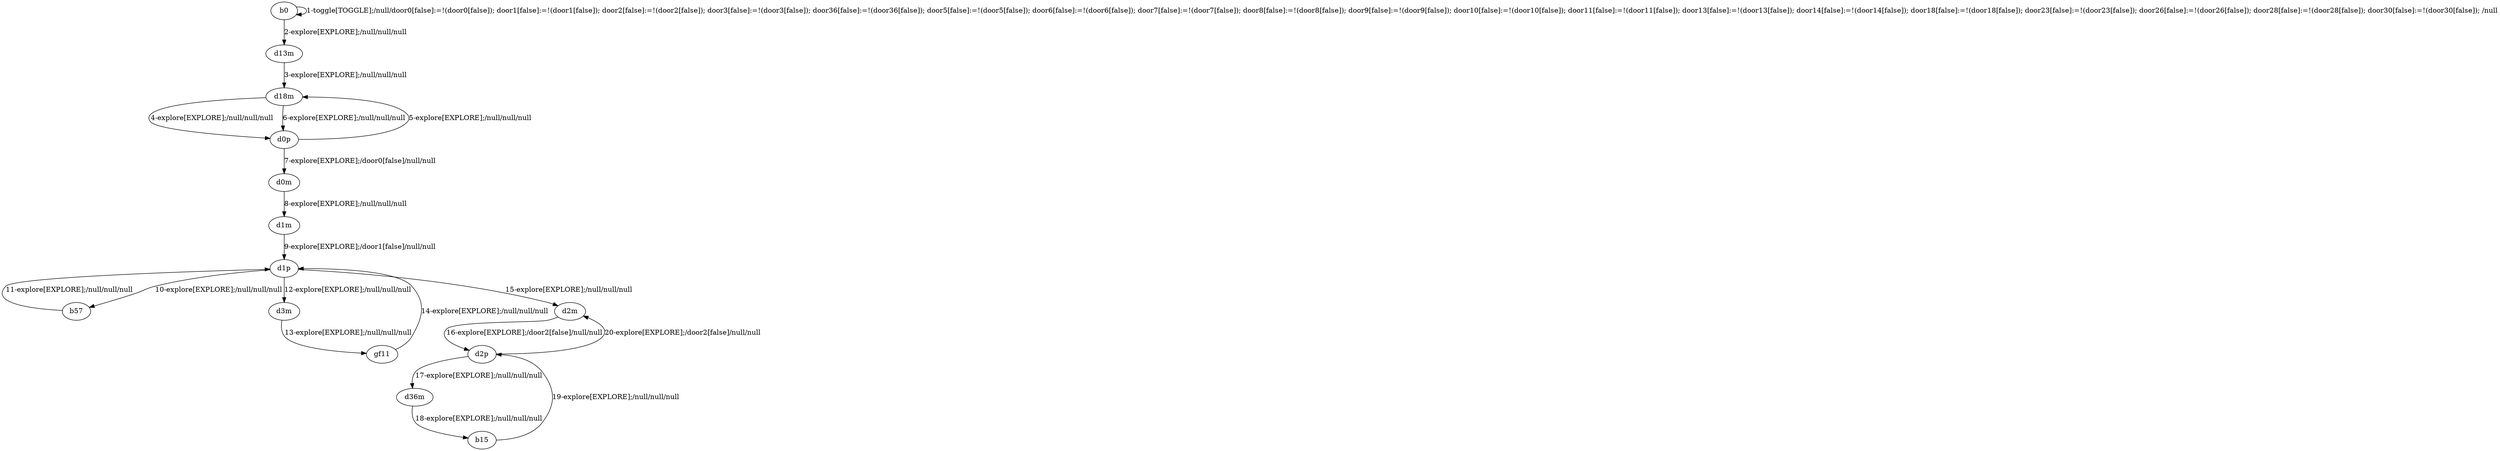 # Total number of goals covered by this test: 5
# d36m --> b15
# b15 --> d2p
# d2p --> d2m
# d2m --> d2p
# d2p --> d36m

digraph g {
"b0" -> "b0" [label = "1-toggle[TOGGLE];/null/door0[false]:=!(door0[false]); door1[false]:=!(door1[false]); door2[false]:=!(door2[false]); door3[false]:=!(door3[false]); door36[false]:=!(door36[false]); door5[false]:=!(door5[false]); door6[false]:=!(door6[false]); door7[false]:=!(door7[false]); door8[false]:=!(door8[false]); door9[false]:=!(door9[false]); door10[false]:=!(door10[false]); door11[false]:=!(door11[false]); door13[false]:=!(door13[false]); door14[false]:=!(door14[false]); door18[false]:=!(door18[false]); door23[false]:=!(door23[false]); door26[false]:=!(door26[false]); door28[false]:=!(door28[false]); door30[false]:=!(door30[false]); /null"];
"b0" -> "d13m" [label = "2-explore[EXPLORE];/null/null/null"];
"d13m" -> "d18m" [label = "3-explore[EXPLORE];/null/null/null"];
"d18m" -> "d0p" [label = "4-explore[EXPLORE];/null/null/null"];
"d0p" -> "d18m" [label = "5-explore[EXPLORE];/null/null/null"];
"d18m" -> "d0p" [label = "6-explore[EXPLORE];/null/null/null"];
"d0p" -> "d0m" [label = "7-explore[EXPLORE];/door0[false]/null/null"];
"d0m" -> "d1m" [label = "8-explore[EXPLORE];/null/null/null"];
"d1m" -> "d1p" [label = "9-explore[EXPLORE];/door1[false]/null/null"];
"d1p" -> "b57" [label = "10-explore[EXPLORE];/null/null/null"];
"b57" -> "d1p" [label = "11-explore[EXPLORE];/null/null/null"];
"d1p" -> "d3m" [label = "12-explore[EXPLORE];/null/null/null"];
"d3m" -> "gf11" [label = "13-explore[EXPLORE];/null/null/null"];
"gf11" -> "d1p" [label = "14-explore[EXPLORE];/null/null/null"];
"d1p" -> "d2m" [label = "15-explore[EXPLORE];/null/null/null"];
"d2m" -> "d2p" [label = "16-explore[EXPLORE];/door2[false]/null/null"];
"d2p" -> "d36m" [label = "17-explore[EXPLORE];/null/null/null"];
"d36m" -> "b15" [label = "18-explore[EXPLORE];/null/null/null"];
"b15" -> "d2p" [label = "19-explore[EXPLORE];/null/null/null"];
"d2p" -> "d2m" [label = "20-explore[EXPLORE];/door2[false]/null/null"];
}